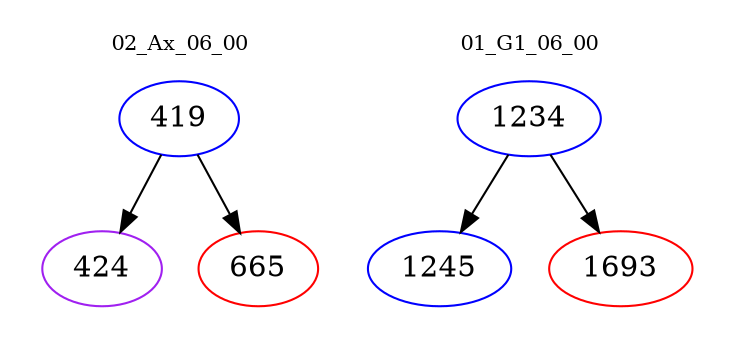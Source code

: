 digraph{
subgraph cluster_0 {
color = white
label = "02_Ax_06_00";
fontsize=10;
T0_419 [label="419", color="blue"]
T0_419 -> T0_424 [color="black"]
T0_424 [label="424", color="purple"]
T0_419 -> T0_665 [color="black"]
T0_665 [label="665", color="red"]
}
subgraph cluster_1 {
color = white
label = "01_G1_06_00";
fontsize=10;
T1_1234 [label="1234", color="blue"]
T1_1234 -> T1_1245 [color="black"]
T1_1245 [label="1245", color="blue"]
T1_1234 -> T1_1693 [color="black"]
T1_1693 [label="1693", color="red"]
}
}

